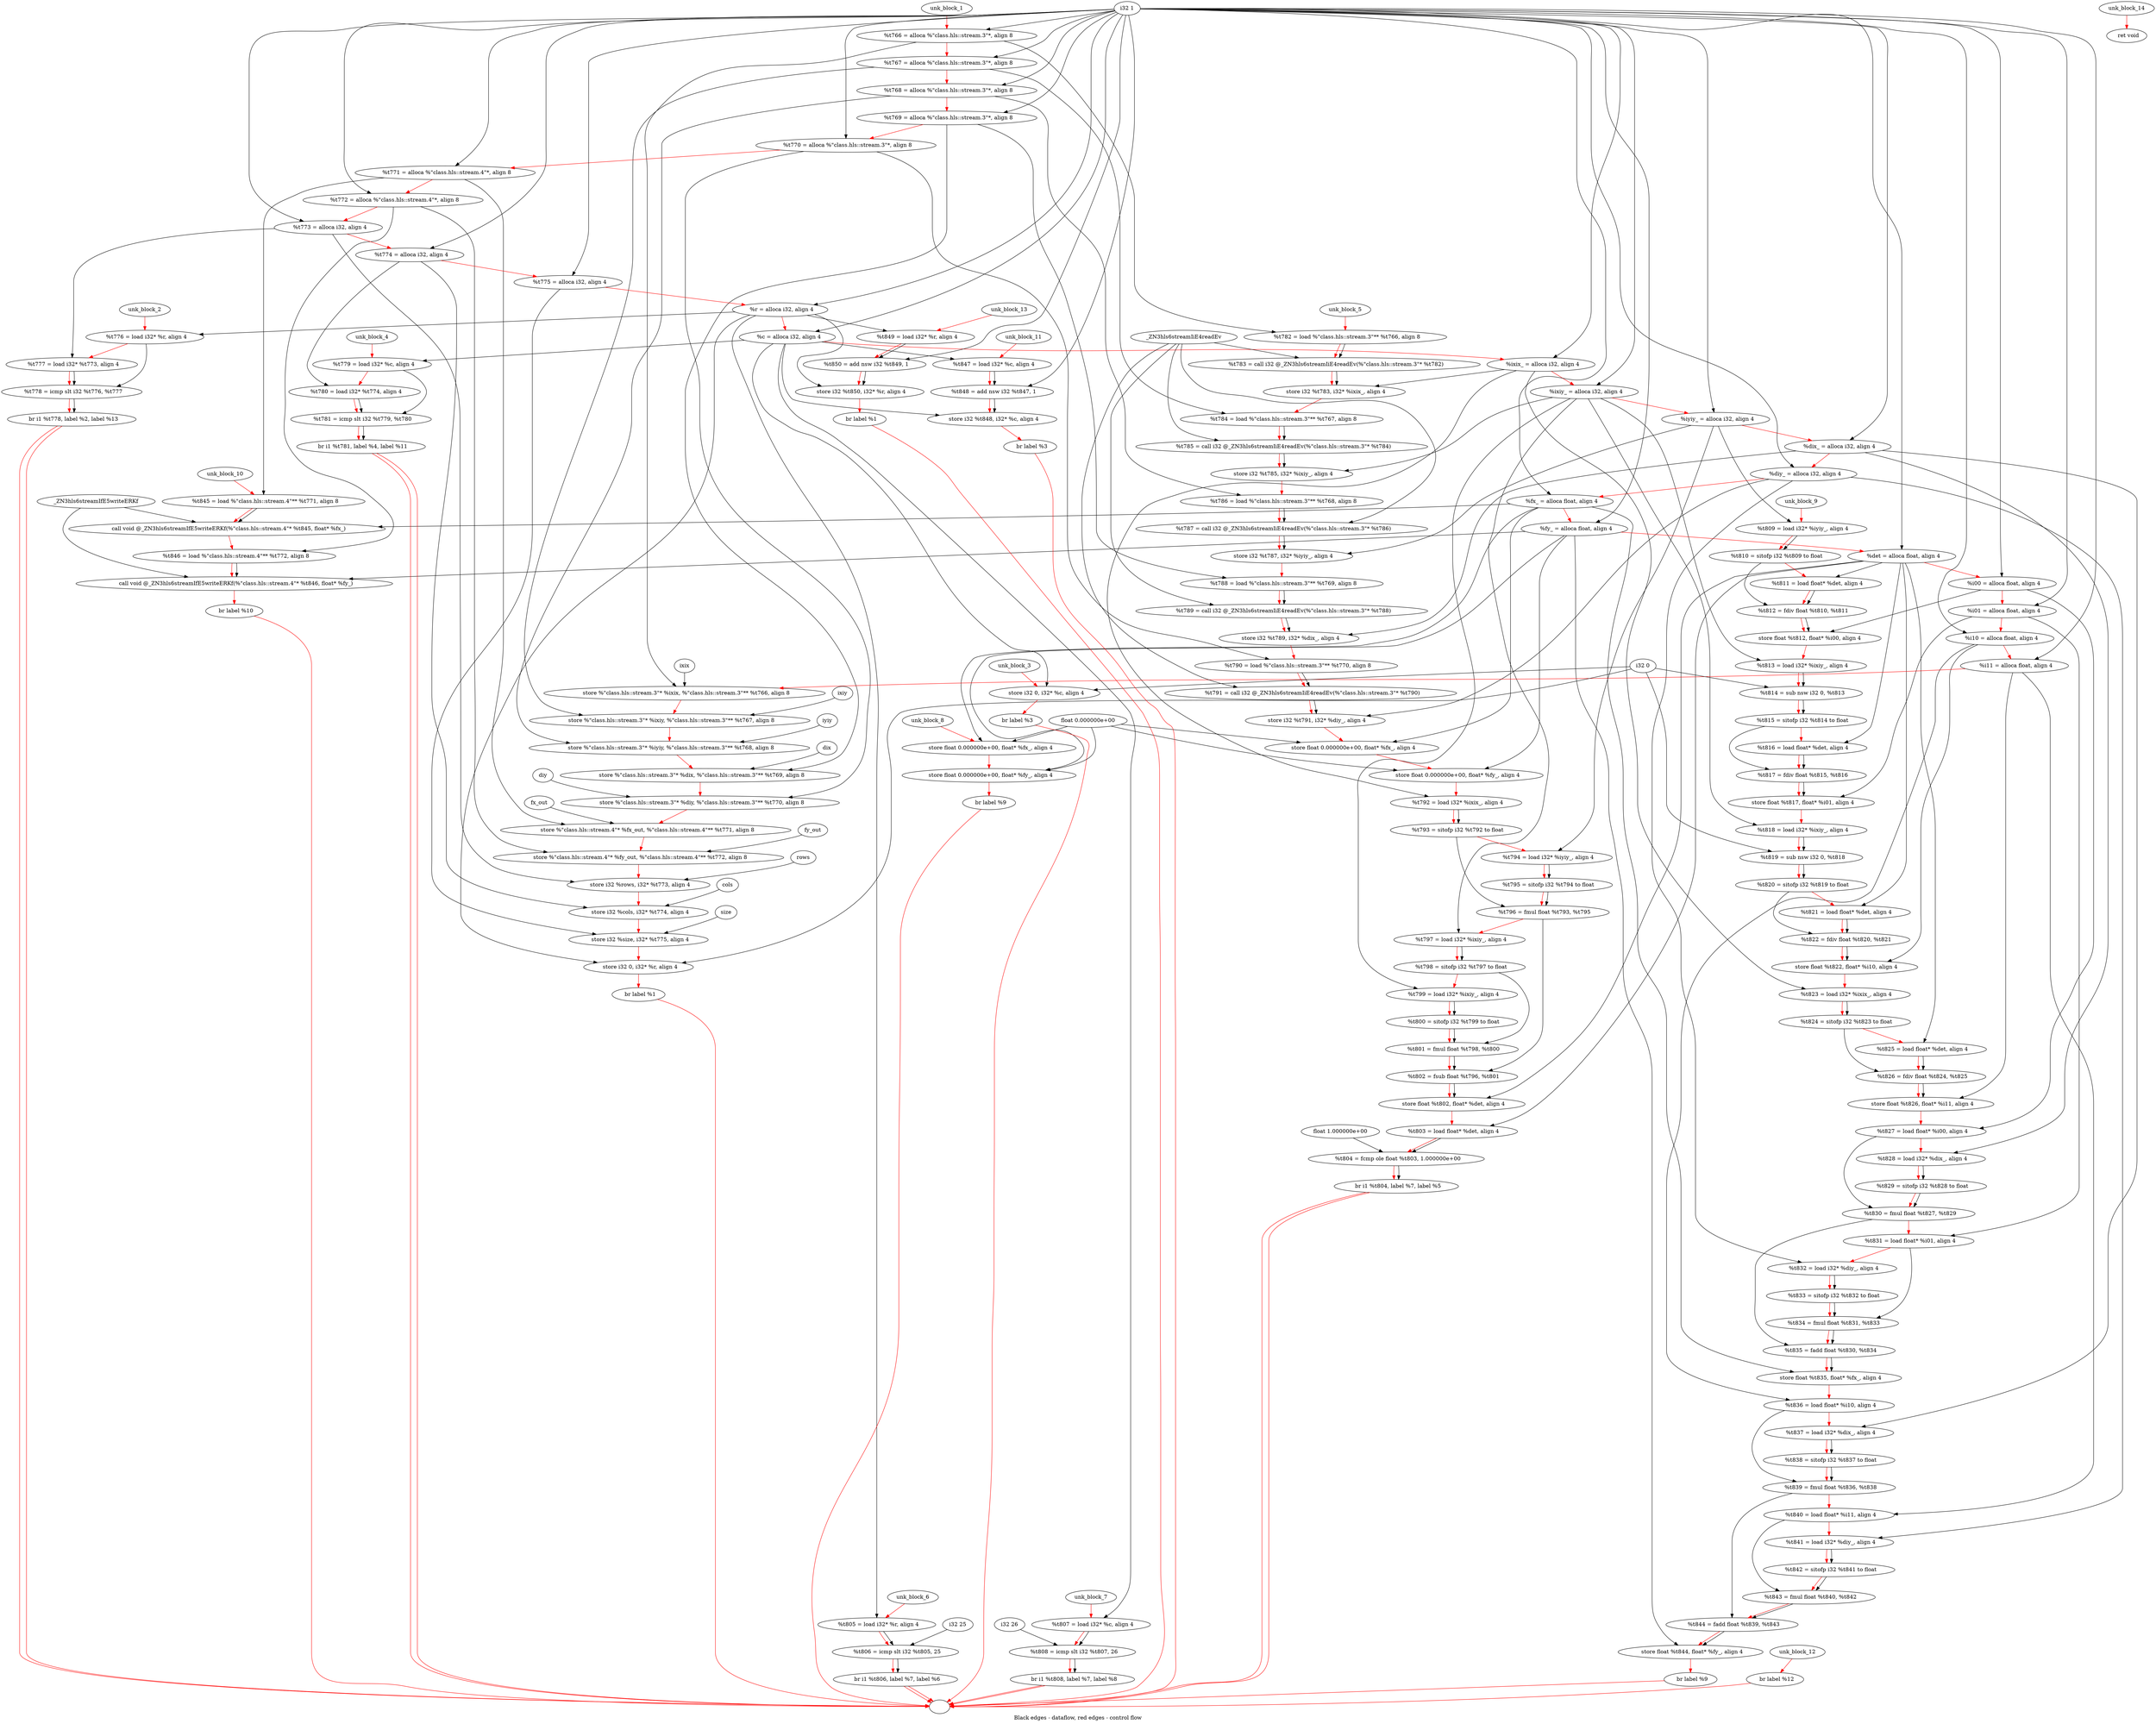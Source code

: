 digraph G {
compound=true
label="Black edges - dataflow, red edges - control flow"
"t766" [label="  %t766 = alloca %\"class.hls::stream.3\"*, align 8"]
"t767" [label="  %t767 = alloca %\"class.hls::stream.3\"*, align 8"]
"t768" [label="  %t768 = alloca %\"class.hls::stream.3\"*, align 8"]
"t769" [label="  %t769 = alloca %\"class.hls::stream.3\"*, align 8"]
"t770" [label="  %t770 = alloca %\"class.hls::stream.3\"*, align 8"]
"t771" [label="  %t771 = alloca %\"class.hls::stream.4\"*, align 8"]
"t772" [label="  %t772 = alloca %\"class.hls::stream.4\"*, align 8"]
"t773" [label="  %t773 = alloca i32, align 4"]
"t774" [label="  %t774 = alloca i32, align 4"]
"t775" [label="  %t775 = alloca i32, align 4"]
"r" [label="  %r = alloca i32, align 4"]
"c" [label="  %c = alloca i32, align 4"]
"ixix_" [label="  %ixix_ = alloca i32, align 4"]
"ixiy_" [label="  %ixiy_ = alloca i32, align 4"]
"iyiy_" [label="  %iyiy_ = alloca i32, align 4"]
"dix_" [label="  %dix_ = alloca i32, align 4"]
"diy_" [label="  %diy_ = alloca i32, align 4"]
"fx_" [label="  %fx_ = alloca float, align 4"]
"fy_" [label="  %fy_ = alloca float, align 4"]
"det" [label="  %det = alloca float, align 4"]
"i00" [label="  %i00 = alloca float, align 4"]
"i01" [label="  %i01 = alloca float, align 4"]
"i10" [label="  %i10 = alloca float, align 4"]
"i11" [label="  %i11 = alloca float, align 4"]
"_1" [label="  store %\"class.hls::stream.3\"* %ixix, %\"class.hls::stream.3\"** %t766, align 8"]
"_2" [label="  store %\"class.hls::stream.3\"* %ixiy, %\"class.hls::stream.3\"** %t767, align 8"]
"_3" [label="  store %\"class.hls::stream.3\"* %iyiy, %\"class.hls::stream.3\"** %t768, align 8"]
"_4" [label="  store %\"class.hls::stream.3\"* %dix, %\"class.hls::stream.3\"** %t769, align 8"]
"_5" [label="  store %\"class.hls::stream.3\"* %diy, %\"class.hls::stream.3\"** %t770, align 8"]
"_6" [label="  store %\"class.hls::stream.4\"* %fx_out, %\"class.hls::stream.4\"** %t771, align 8"]
"_7" [label="  store %\"class.hls::stream.4\"* %fy_out, %\"class.hls::stream.4\"** %t772, align 8"]
"_8" [label="  store i32 %rows, i32* %t773, align 4"]
"_9" [label="  store i32 %cols, i32* %t774, align 4"]
"_10" [label="  store i32 %size, i32* %t775, align 4"]
"_11" [label="  store i32 0, i32* %r, align 4"]
"_12" [label="  br label %1"]
"unk_block_1" -> "t766"[color=red]
"i32 1" -> "t766"
"t766" -> "t767"[color=red weight=2]
"i32 1" -> "t767"
"t767" -> "t768"[color=red weight=2]
"i32 1" -> "t768"
"t768" -> "t769"[color=red weight=2]
"i32 1" -> "t769"
"t769" -> "t770"[color=red weight=2]
"i32 1" -> "t770"
"t770" -> "t771"[color=red weight=2]
"i32 1" -> "t771"
"t771" -> "t772"[color=red weight=2]
"i32 1" -> "t772"
"t772" -> "t773"[color=red weight=2]
"i32 1" -> "t773"
"t773" -> "t774"[color=red weight=2]
"i32 1" -> "t774"
"t774" -> "t775"[color=red weight=2]
"i32 1" -> "t775"
"t775" -> "r"[color=red weight=2]
"i32 1" -> "r"
"r" -> "c"[color=red weight=2]
"i32 1" -> "c"
"c" -> "ixix_"[color=red weight=2]
"i32 1" -> "ixix_"
"ixix_" -> "ixiy_"[color=red weight=2]
"i32 1" -> "ixiy_"
"ixiy_" -> "iyiy_"[color=red weight=2]
"i32 1" -> "iyiy_"
"iyiy_" -> "dix_"[color=red weight=2]
"i32 1" -> "dix_"
"dix_" -> "diy_"[color=red weight=2]
"i32 1" -> "diy_"
"diy_" -> "fx_"[color=red weight=2]
"i32 1" -> "fx_"
"fx_" -> "fy_"[color=red weight=2]
"i32 1" -> "fy_"
"fy_" -> "det"[color=red weight=2]
"i32 1" -> "det"
"det" -> "i00"[color=red weight=2]
"i32 1" -> "i00"
"i00" -> "i01"[color=red weight=2]
"i32 1" -> "i01"
"i01" -> "i10"[color=red weight=2]
"i32 1" -> "i10"
"i10" -> "i11"[color=red weight=2]
"i32 1" -> "i11"
"i11" -> "_1"[color=red weight=2]
"ixix" -> "_1"
"t766" -> "_1"
"_1" -> "_2"[color=red weight=2]
"ixiy" -> "_2"
"t767" -> "_2"
"_2" -> "_3"[color=red weight=2]
"iyiy" -> "_3"
"t768" -> "_3"
"_3" -> "_4"[color=red weight=2]
"dix" -> "_4"
"t769" -> "_4"
"_4" -> "_5"[color=red weight=2]
"diy" -> "_5"
"t770" -> "_5"
"_5" -> "_6"[color=red weight=2]
"fx_out" -> "_6"
"t771" -> "_6"
"_6" -> "_7"[color=red weight=2]
"fy_out" -> "_7"
"t772" -> "_7"
"_7" -> "_8"[color=red weight=2]
"rows" -> "_8"
"t773" -> "_8"
"_8" -> "_9"[color=red weight=2]
"cols" -> "_9"
"t774" -> "_9"
"_9" -> "_10"[color=red weight=2]
"size" -> "_10"
"t775" -> "_10"
"_10" -> "_11"[color=red weight=2]
"i32 0" -> "_11"
"r" -> "_11"
"_11" -> "_12"[color=red weight=2]
"_12" -> ""[color=red]

"t776" [label="  %t776 = load i32* %r, align 4"]
"t777" [label="  %t777 = load i32* %t773, align 4"]
"t778" [label="  %t778 = icmp slt i32 %t776, %t777"]
"_13" [label="  br i1 %t778, label %2, label %13"]
"unk_block_2" -> "t776"[color=red]
"r" -> "t776"
"t776" -> "t777"[color=red weight=2]
"t773" -> "t777"
"t777" -> "t778"[color=red weight=2]
"t776" -> "t778"
"t777" -> "t778"
"t778" -> "_13"[color=red weight=2]
"t778" -> "_13"
"_13" -> ""[color=red]
"_13" -> ""[color=red]

"_14" [label="  store i32 0, i32* %c, align 4"]
"_15" [label="  br label %3"]
"unk_block_3" -> "_14"[color=red]
"i32 0" -> "_14"
"c" -> "_14"
"_14" -> "_15"[color=red weight=2]
"_15" -> ""[color=red]

"t779" [label="  %t779 = load i32* %c, align 4"]
"t780" [label="  %t780 = load i32* %t774, align 4"]
"t781" [label="  %t781 = icmp slt i32 %t779, %t780"]
"_16" [label="  br i1 %t781, label %4, label %11"]
"unk_block_4" -> "t779"[color=red]
"c" -> "t779"
"t779" -> "t780"[color=red weight=2]
"t774" -> "t780"
"t780" -> "t781"[color=red weight=2]
"t779" -> "t781"
"t780" -> "t781"
"t781" -> "_16"[color=red weight=2]
"t781" -> "_16"
"_16" -> ""[color=red]
"_16" -> ""[color=red]

"t782" [label="  %t782 = load %\"class.hls::stream.3\"** %t766, align 8"]
"t783" [label="  %t783 = call i32 @_ZN3hls6streamIiE4readEv(%\"class.hls::stream.3\"* %t782)"]
"_17" [label="  store i32 %t783, i32* %ixix_, align 4"]
"t784" [label="  %t784 = load %\"class.hls::stream.3\"** %t767, align 8"]
"t785" [label="  %t785 = call i32 @_ZN3hls6streamIiE4readEv(%\"class.hls::stream.3\"* %t784)"]
"_18" [label="  store i32 %t785, i32* %ixiy_, align 4"]
"t786" [label="  %t786 = load %\"class.hls::stream.3\"** %t768, align 8"]
"t787" [label="  %t787 = call i32 @_ZN3hls6streamIiE4readEv(%\"class.hls::stream.3\"* %t786)"]
"_19" [label="  store i32 %t787, i32* %iyiy_, align 4"]
"t788" [label="  %t788 = load %\"class.hls::stream.3\"** %t769, align 8"]
"t789" [label="  %t789 = call i32 @_ZN3hls6streamIiE4readEv(%\"class.hls::stream.3\"* %t788)"]
"_20" [label="  store i32 %t789, i32* %dix_, align 4"]
"t790" [label="  %t790 = load %\"class.hls::stream.3\"** %t770, align 8"]
"t791" [label="  %t791 = call i32 @_ZN3hls6streamIiE4readEv(%\"class.hls::stream.3\"* %t790)"]
"_21" [label="  store i32 %t791, i32* %diy_, align 4"]
"_22" [label="  store float 0.000000e+00, float* %fx_, align 4"]
"_23" [label="  store float 0.000000e+00, float* %fy_, align 4"]
"t792" [label="  %t792 = load i32* %ixix_, align 4"]
"t793" [label="  %t793 = sitofp i32 %t792 to float"]
"t794" [label="  %t794 = load i32* %iyiy_, align 4"]
"t795" [label="  %t795 = sitofp i32 %t794 to float"]
"t796" [label="  %t796 = fmul float %t793, %t795"]
"t797" [label="  %t797 = load i32* %ixiy_, align 4"]
"t798" [label="  %t798 = sitofp i32 %t797 to float"]
"t799" [label="  %t799 = load i32* %ixiy_, align 4"]
"t800" [label="  %t800 = sitofp i32 %t799 to float"]
"t801" [label="  %t801 = fmul float %t798, %t800"]
"t802" [label="  %t802 = fsub float %t796, %t801"]
"_24" [label="  store float %t802, float* %det, align 4"]
"t803" [label="  %t803 = load float* %det, align 4"]
"t804" [label="  %t804 = fcmp ole float %t803, 1.000000e+00"]
"_25" [label="  br i1 %t804, label %7, label %5"]
"unk_block_5" -> "t782"[color=red]
"t766" -> "t782"
"t782" -> "t783"[color=red weight=2]
"t782" -> "t783"
"_ZN3hls6streamIiE4readEv" -> "t783"
"t783" -> "_17"[color=red weight=2]
"t783" -> "_17"
"ixix_" -> "_17"
"_17" -> "t784"[color=red weight=2]
"t767" -> "t784"
"t784" -> "t785"[color=red weight=2]
"t784" -> "t785"
"_ZN3hls6streamIiE4readEv" -> "t785"
"t785" -> "_18"[color=red weight=2]
"t785" -> "_18"
"ixiy_" -> "_18"
"_18" -> "t786"[color=red weight=2]
"t768" -> "t786"
"t786" -> "t787"[color=red weight=2]
"t786" -> "t787"
"_ZN3hls6streamIiE4readEv" -> "t787"
"t787" -> "_19"[color=red weight=2]
"t787" -> "_19"
"iyiy_" -> "_19"
"_19" -> "t788"[color=red weight=2]
"t769" -> "t788"
"t788" -> "t789"[color=red weight=2]
"t788" -> "t789"
"_ZN3hls6streamIiE4readEv" -> "t789"
"t789" -> "_20"[color=red weight=2]
"t789" -> "_20"
"dix_" -> "_20"
"_20" -> "t790"[color=red weight=2]
"t770" -> "t790"
"t790" -> "t791"[color=red weight=2]
"t790" -> "t791"
"_ZN3hls6streamIiE4readEv" -> "t791"
"t791" -> "_21"[color=red weight=2]
"t791" -> "_21"
"diy_" -> "_21"
"_21" -> "_22"[color=red weight=2]
"float 0.000000e+00" -> "_22"
"fx_" -> "_22"
"_22" -> "_23"[color=red weight=2]
"float 0.000000e+00" -> "_23"
"fy_" -> "_23"
"_23" -> "t792"[color=red weight=2]
"ixix_" -> "t792"
"t792" -> "t793"[color=red weight=2]
"t792" -> "t793"
"t793" -> "t794"[color=red weight=2]
"iyiy_" -> "t794"
"t794" -> "t795"[color=red weight=2]
"t794" -> "t795"
"t795" -> "t796"[color=red weight=2]
"t793" -> "t796"
"t795" -> "t796"
"t796" -> "t797"[color=red weight=2]
"ixiy_" -> "t797"
"t797" -> "t798"[color=red weight=2]
"t797" -> "t798"
"t798" -> "t799"[color=red weight=2]
"ixiy_" -> "t799"
"t799" -> "t800"[color=red weight=2]
"t799" -> "t800"
"t800" -> "t801"[color=red weight=2]
"t798" -> "t801"
"t800" -> "t801"
"t801" -> "t802"[color=red weight=2]
"t796" -> "t802"
"t801" -> "t802"
"t802" -> "_24"[color=red weight=2]
"t802" -> "_24"
"det" -> "_24"
"_24" -> "t803"[color=red weight=2]
"det" -> "t803"
"t803" -> "t804"[color=red weight=2]
"t803" -> "t804"
"float 1.000000e+00" -> "t804"
"t804" -> "_25"[color=red weight=2]
"t804" -> "_25"
"_25" -> ""[color=red]
"_25" -> ""[color=red]

"t805" [label="  %t805 = load i32* %r, align 4"]
"t806" [label="  %t806 = icmp slt i32 %t805, 25"]
"_26" [label="  br i1 %t806, label %7, label %6"]
"unk_block_6" -> "t805"[color=red]
"r" -> "t805"
"t805" -> "t806"[color=red weight=2]
"t805" -> "t806"
"i32 25" -> "t806"
"t806" -> "_26"[color=red weight=2]
"t806" -> "_26"
"_26" -> ""[color=red]
"_26" -> ""[color=red]

"t807" [label="  %t807 = load i32* %c, align 4"]
"t808" [label="  %t808 = icmp slt i32 %t807, 26"]
"_27" [label="  br i1 %t808, label %7, label %8"]
"unk_block_7" -> "t807"[color=red]
"c" -> "t807"
"t807" -> "t808"[color=red weight=2]
"t807" -> "t808"
"i32 26" -> "t808"
"t808" -> "_27"[color=red weight=2]
"t808" -> "_27"
"_27" -> ""[color=red]
"_27" -> ""[color=red]

"_28" [label="  store float 0.000000e+00, float* %fx_, align 4"]
"_29" [label="  store float 0.000000e+00, float* %fy_, align 4"]
"_30" [label="  br label %9"]
"unk_block_8" -> "_28"[color=red]
"float 0.000000e+00" -> "_28"
"fx_" -> "_28"
"_28" -> "_29"[color=red weight=2]
"float 0.000000e+00" -> "_29"
"fy_" -> "_29"
"_29" -> "_30"[color=red weight=2]
"_30" -> ""[color=red]

"t809" [label="  %t809 = load i32* %iyiy_, align 4"]
"t810" [label="  %t810 = sitofp i32 %t809 to float"]
"t811" [label="  %t811 = load float* %det, align 4"]
"t812" [label="  %t812 = fdiv float %t810, %t811"]
"_31" [label="  store float %t812, float* %i00, align 4"]
"t813" [label="  %t813 = load i32* %ixiy_, align 4"]
"t814" [label="  %t814 = sub nsw i32 0, %t813"]
"t815" [label="  %t815 = sitofp i32 %t814 to float"]
"t816" [label="  %t816 = load float* %det, align 4"]
"t817" [label="  %t817 = fdiv float %t815, %t816"]
"_32" [label="  store float %t817, float* %i01, align 4"]
"t818" [label="  %t818 = load i32* %ixiy_, align 4"]
"t819" [label="  %t819 = sub nsw i32 0, %t818"]
"t820" [label="  %t820 = sitofp i32 %t819 to float"]
"t821" [label="  %t821 = load float* %det, align 4"]
"t822" [label="  %t822 = fdiv float %t820, %t821"]
"_33" [label="  store float %t822, float* %i10, align 4"]
"t823" [label="  %t823 = load i32* %ixix_, align 4"]
"t824" [label="  %t824 = sitofp i32 %t823 to float"]
"t825" [label="  %t825 = load float* %det, align 4"]
"t826" [label="  %t826 = fdiv float %t824, %t825"]
"_34" [label="  store float %t826, float* %i11, align 4"]
"t827" [label="  %t827 = load float* %i00, align 4"]
"t828" [label="  %t828 = load i32* %dix_, align 4"]
"t829" [label="  %t829 = sitofp i32 %t828 to float"]
"t830" [label="  %t830 = fmul float %t827, %t829"]
"t831" [label="  %t831 = load float* %i01, align 4"]
"t832" [label="  %t832 = load i32* %diy_, align 4"]
"t833" [label="  %t833 = sitofp i32 %t832 to float"]
"t834" [label="  %t834 = fmul float %t831, %t833"]
"t835" [label="  %t835 = fadd float %t830, %t834"]
"_35" [label="  store float %t835, float* %fx_, align 4"]
"t836" [label="  %t836 = load float* %i10, align 4"]
"t837" [label="  %t837 = load i32* %dix_, align 4"]
"t838" [label="  %t838 = sitofp i32 %t837 to float"]
"t839" [label="  %t839 = fmul float %t836, %t838"]
"t840" [label="  %t840 = load float* %i11, align 4"]
"t841" [label="  %t841 = load i32* %diy_, align 4"]
"t842" [label="  %t842 = sitofp i32 %t841 to float"]
"t843" [label="  %t843 = fmul float %t840, %t842"]
"t844" [label="  %t844 = fadd float %t839, %t843"]
"_36" [label="  store float %t844, float* %fy_, align 4"]
"_37" [label="  br label %9"]
"unk_block_9" -> "t809"[color=red]
"iyiy_" -> "t809"
"t809" -> "t810"[color=red weight=2]
"t809" -> "t810"
"t810" -> "t811"[color=red weight=2]
"det" -> "t811"
"t811" -> "t812"[color=red weight=2]
"t810" -> "t812"
"t811" -> "t812"
"t812" -> "_31"[color=red weight=2]
"t812" -> "_31"
"i00" -> "_31"
"_31" -> "t813"[color=red weight=2]
"ixiy_" -> "t813"
"t813" -> "t814"[color=red weight=2]
"i32 0" -> "t814"
"t813" -> "t814"
"t814" -> "t815"[color=red weight=2]
"t814" -> "t815"
"t815" -> "t816"[color=red weight=2]
"det" -> "t816"
"t816" -> "t817"[color=red weight=2]
"t815" -> "t817"
"t816" -> "t817"
"t817" -> "_32"[color=red weight=2]
"t817" -> "_32"
"i01" -> "_32"
"_32" -> "t818"[color=red weight=2]
"ixiy_" -> "t818"
"t818" -> "t819"[color=red weight=2]
"i32 0" -> "t819"
"t818" -> "t819"
"t819" -> "t820"[color=red weight=2]
"t819" -> "t820"
"t820" -> "t821"[color=red weight=2]
"det" -> "t821"
"t821" -> "t822"[color=red weight=2]
"t820" -> "t822"
"t821" -> "t822"
"t822" -> "_33"[color=red weight=2]
"t822" -> "_33"
"i10" -> "_33"
"_33" -> "t823"[color=red weight=2]
"ixix_" -> "t823"
"t823" -> "t824"[color=red weight=2]
"t823" -> "t824"
"t824" -> "t825"[color=red weight=2]
"det" -> "t825"
"t825" -> "t826"[color=red weight=2]
"t824" -> "t826"
"t825" -> "t826"
"t826" -> "_34"[color=red weight=2]
"t826" -> "_34"
"i11" -> "_34"
"_34" -> "t827"[color=red weight=2]
"i00" -> "t827"
"t827" -> "t828"[color=red weight=2]
"dix_" -> "t828"
"t828" -> "t829"[color=red weight=2]
"t828" -> "t829"
"t829" -> "t830"[color=red weight=2]
"t827" -> "t830"
"t829" -> "t830"
"t830" -> "t831"[color=red weight=2]
"i01" -> "t831"
"t831" -> "t832"[color=red weight=2]
"diy_" -> "t832"
"t832" -> "t833"[color=red weight=2]
"t832" -> "t833"
"t833" -> "t834"[color=red weight=2]
"t831" -> "t834"
"t833" -> "t834"
"t834" -> "t835"[color=red weight=2]
"t830" -> "t835"
"t834" -> "t835"
"t835" -> "_35"[color=red weight=2]
"t835" -> "_35"
"fx_" -> "_35"
"_35" -> "t836"[color=red weight=2]
"i10" -> "t836"
"t836" -> "t837"[color=red weight=2]
"dix_" -> "t837"
"t837" -> "t838"[color=red weight=2]
"t837" -> "t838"
"t838" -> "t839"[color=red weight=2]
"t836" -> "t839"
"t838" -> "t839"
"t839" -> "t840"[color=red weight=2]
"i11" -> "t840"
"t840" -> "t841"[color=red weight=2]
"diy_" -> "t841"
"t841" -> "t842"[color=red weight=2]
"t841" -> "t842"
"t842" -> "t843"[color=red weight=2]
"t840" -> "t843"
"t842" -> "t843"
"t843" -> "t844"[color=red weight=2]
"t839" -> "t844"
"t843" -> "t844"
"t844" -> "_36"[color=red weight=2]
"t844" -> "_36"
"fy_" -> "_36"
"_36" -> "_37"[color=red weight=2]
"_37" -> ""[color=red]

"t845" [label="  %t845 = load %\"class.hls::stream.4\"** %t771, align 8"]
"_38" [label="  call void @_ZN3hls6streamIfE5writeERKf(%\"class.hls::stream.4\"* %t845, float* %fx_)"]
"t846" [label="  %t846 = load %\"class.hls::stream.4\"** %t772, align 8"]
"_39" [label="  call void @_ZN3hls6streamIfE5writeERKf(%\"class.hls::stream.4\"* %t846, float* %fy_)"]
"_40" [label="  br label %10"]
"unk_block_10" -> "t845"[color=red]
"t771" -> "t845"
"t845" -> "_38"[color=red weight=2]
"t845" -> "_38"
"fx_" -> "_38"
"_ZN3hls6streamIfE5writeERKf" -> "_38"
"_38" -> "t846"[color=red weight=2]
"t772" -> "t846"
"t846" -> "_39"[color=red weight=2]
"t846" -> "_39"
"fy_" -> "_39"
"_ZN3hls6streamIfE5writeERKf" -> "_39"
"_39" -> "_40"[color=red weight=2]
"_40" -> ""[color=red]

"t847" [label="  %t847 = load i32* %c, align 4"]
"t848" [label="  %t848 = add nsw i32 %t847, 1"]
"_41" [label="  store i32 %t848, i32* %c, align 4"]
"_42" [label="  br label %3"]
"unk_block_11" -> "t847"[color=red]
"c" -> "t847"
"t847" -> "t848"[color=red weight=2]
"t847" -> "t848"
"i32 1" -> "t848"
"t848" -> "_41"[color=red weight=2]
"t848" -> "_41"
"c" -> "_41"
"_41" -> "_42"[color=red weight=2]
"_42" -> ""[color=red]

"_43" [label="  br label %12"]
"unk_block_12" -> "_43"[color=red]
"_43" -> ""[color=red]

"t849" [label="  %t849 = load i32* %r, align 4"]
"t850" [label="  %t850 = add nsw i32 %t849, 1"]
"_44" [label="  store i32 %t850, i32* %r, align 4"]
"_45" [label="  br label %1"]
"unk_block_13" -> "t849"[color=red]
"r" -> "t849"
"t849" -> "t850"[color=red weight=2]
"t849" -> "t850"
"i32 1" -> "t850"
"t850" -> "_44"[color=red weight=2]
"t850" -> "_44"
"r" -> "_44"
"_44" -> "_45"[color=red weight=2]
"_45" -> ""[color=red]

"_46" [label="  ret void"]
"unk_block_14" -> "_46"[color=red]

}
